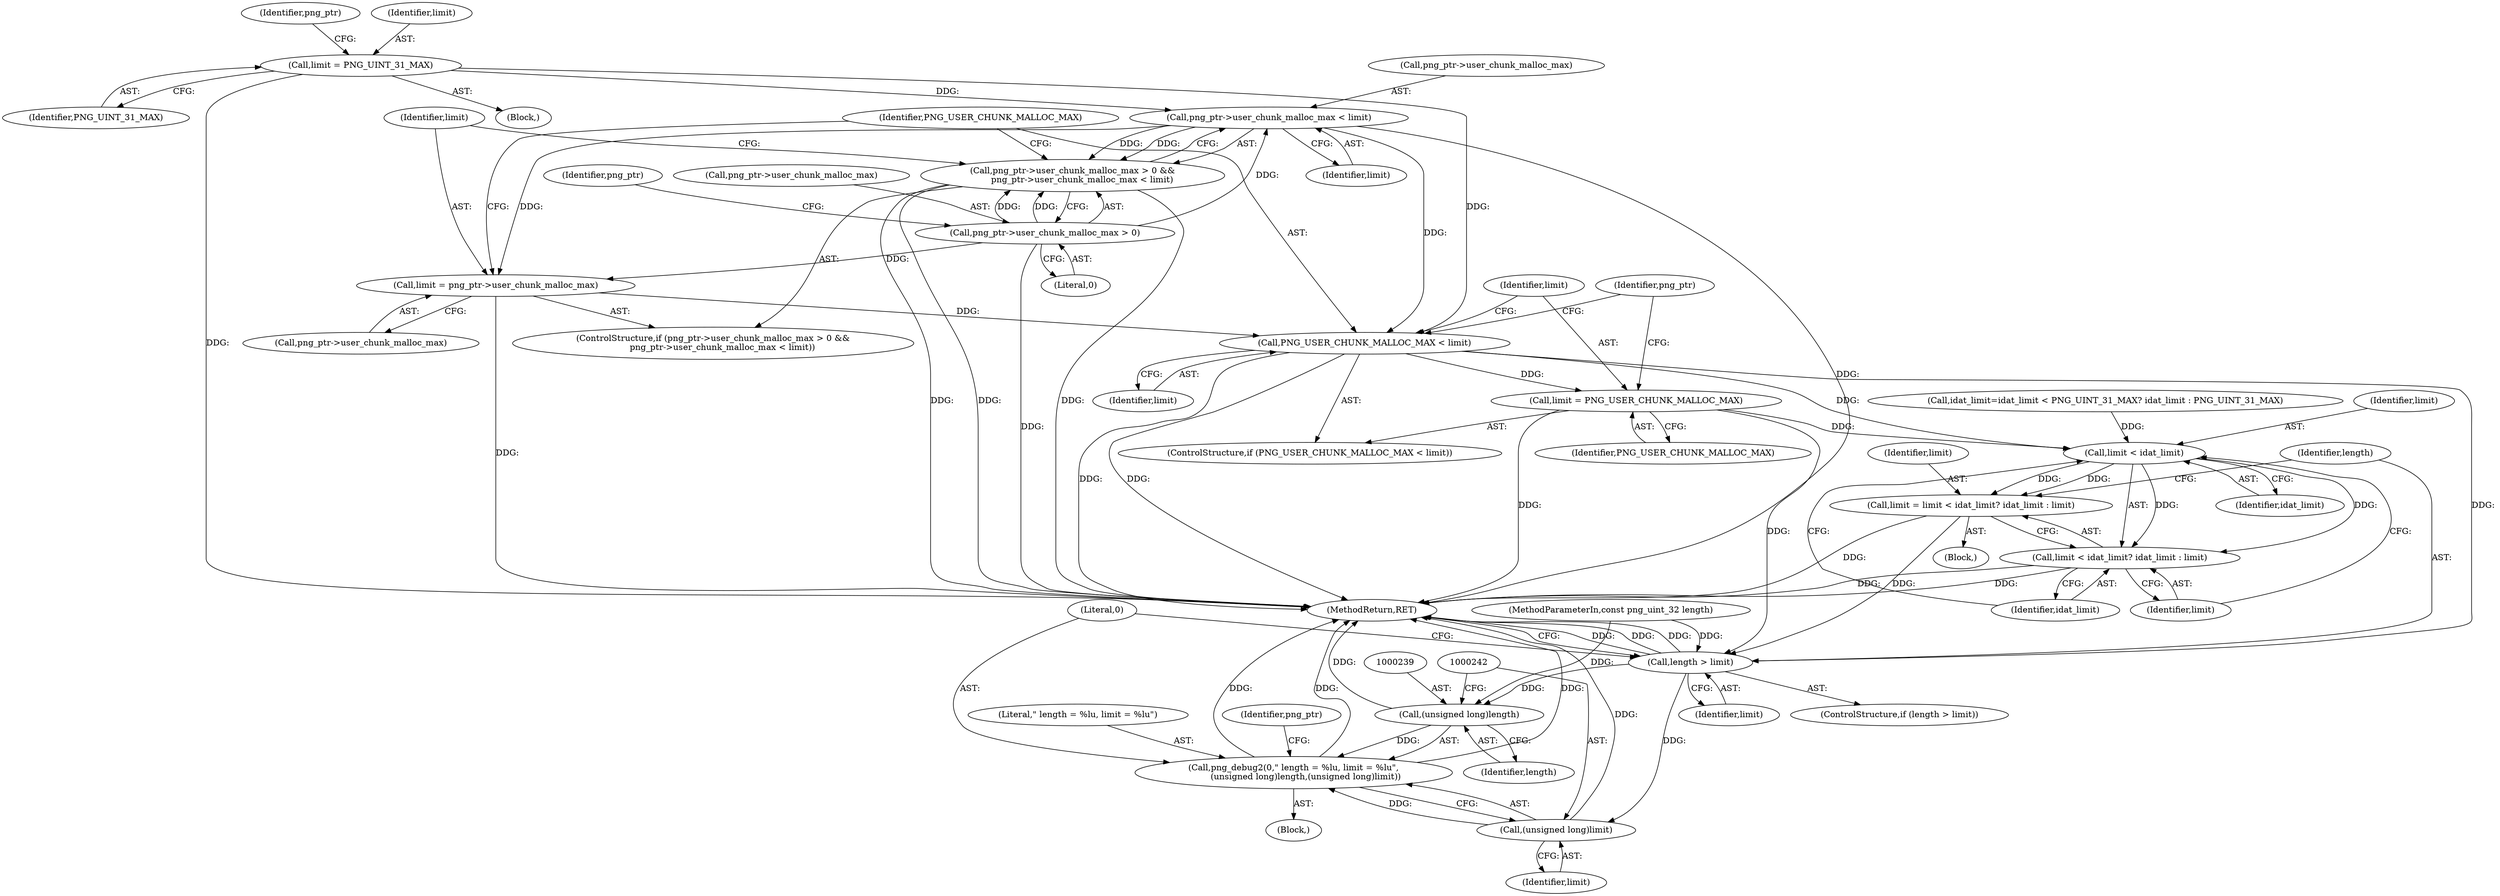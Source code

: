 digraph "0_libpng_8a05766cb74af05c04c53e6c9d60c13fc4d59bf2@API" {
"1000116" [label="(Call,png_ptr->user_chunk_malloc_max < limit)"];
"1000111" [label="(Call,png_ptr->user_chunk_malloc_max > 0)"];
"1000106" [label="(Call,limit = PNG_UINT_31_MAX)"];
"1000110" [label="(Call,png_ptr->user_chunk_malloc_max > 0 &&\n       png_ptr->user_chunk_malloc_max < limit)"];
"1000121" [label="(Call,limit = png_ptr->user_chunk_malloc_max)"];
"1000127" [label="(Call,PNG_USER_CHUNK_MALLOC_MAX < limit)"];
"1000130" [label="(Call,limit = PNG_USER_CHUNK_MALLOC_MAX)"];
"1000225" [label="(Call,limit < idat_limit)"];
"1000222" [label="(Call,limit = limit < idat_limit? idat_limit : limit)"];
"1000231" [label="(Call,length > limit)"];
"1000238" [label="(Call,(unsigned long)length)"];
"1000235" [label="(Call,png_debug2(0,\" length = %lu, limit = %lu\",\n         (unsigned long)length,(unsigned long)limit))"];
"1000241" [label="(Call,(unsigned long)limit)"];
"1000224" [label="(Call,limit < idat_limit? idat_limit : limit)"];
"1000108" [label="(Identifier,PNG_UINT_31_MAX)"];
"1000116" [label="(Call,png_ptr->user_chunk_malloc_max < limit)"];
"1000226" [label="(Identifier,limit)"];
"1000130" [label="(Call,limit = PNG_USER_CHUNK_MALLOC_MAX)"];
"1000109" [label="(ControlStructure,if (png_ptr->user_chunk_malloc_max > 0 &&\n       png_ptr->user_chunk_malloc_max < limit))"];
"1000111" [label="(Call,png_ptr->user_chunk_malloc_max > 0)"];
"1000247" [label="(MethodReturn,RET)"];
"1000117" [label="(Call,png_ptr->user_chunk_malloc_max)"];
"1000106" [label="(Call,limit = PNG_UINT_31_MAX)"];
"1000235" [label="(Call,png_debug2(0,\" length = %lu, limit = %lu\",\n         (unsigned long)length,(unsigned long)limit))"];
"1000243" [label="(Identifier,limit)"];
"1000223" [label="(Identifier,limit)"];
"1000232" [label="(Identifier,length)"];
"1000237" [label="(Literal,\" length = %lu, limit = %lu\")"];
"1000136" [label="(Identifier,png_ptr)"];
"1000120" [label="(Identifier,limit)"];
"1000110" [label="(Call,png_ptr->user_chunk_malloc_max > 0 &&\n       png_ptr->user_chunk_malloc_max < limit)"];
"1000115" [label="(Literal,0)"];
"1000225" [label="(Call,limit < idat_limit)"];
"1000127" [label="(Call,PNG_USER_CHUNK_MALLOC_MAX < limit)"];
"1000240" [label="(Identifier,length)"];
"1000236" [label="(Literal,0)"];
"1000118" [label="(Identifier,png_ptr)"];
"1000113" [label="(Identifier,png_ptr)"];
"1000230" [label="(ControlStructure,if (length > limit))"];
"1000123" [label="(Call,png_ptr->user_chunk_malloc_max)"];
"1000129" [label="(Identifier,limit)"];
"1000131" [label="(Identifier,limit)"];
"1000112" [label="(Call,png_ptr->user_chunk_malloc_max)"];
"1000227" [label="(Identifier,idat_limit)"];
"1000241" [label="(Call,(unsigned long)limit)"];
"1000128" [label="(Identifier,PNG_USER_CHUNK_MALLOC_MAX)"];
"1000238" [label="(Call,(unsigned long)length)"];
"1000224" [label="(Call,limit < idat_limit? idat_limit : limit)"];
"1000231" [label="(Call,length > limit)"];
"1000222" [label="(Call,limit = limit < idat_limit? idat_limit : limit)"];
"1000228" [label="(Identifier,idat_limit)"];
"1000107" [label="(Identifier,limit)"];
"1000214" [label="(Call,idat_limit=idat_limit < PNG_UINT_31_MAX? idat_limit : PNG_UINT_31_MAX)"];
"1000245" [label="(Identifier,png_ptr)"];
"1000233" [label="(Identifier,limit)"];
"1000234" [label="(Block,)"];
"1000139" [label="(Block,)"];
"1000122" [label="(Identifier,limit)"];
"1000103" [label="(MethodParameterIn,const png_uint_32 length)"];
"1000126" [label="(ControlStructure,if (PNG_USER_CHUNK_MALLOC_MAX < limit))"];
"1000104" [label="(Block,)"];
"1000132" [label="(Identifier,PNG_USER_CHUNK_MALLOC_MAX)"];
"1000229" [label="(Identifier,limit)"];
"1000121" [label="(Call,limit = png_ptr->user_chunk_malloc_max)"];
"1000116" -> "1000110"  [label="AST: "];
"1000116" -> "1000120"  [label="CFG: "];
"1000117" -> "1000116"  [label="AST: "];
"1000120" -> "1000116"  [label="AST: "];
"1000110" -> "1000116"  [label="CFG: "];
"1000116" -> "1000247"  [label="DDG: "];
"1000116" -> "1000110"  [label="DDG: "];
"1000116" -> "1000110"  [label="DDG: "];
"1000111" -> "1000116"  [label="DDG: "];
"1000106" -> "1000116"  [label="DDG: "];
"1000116" -> "1000121"  [label="DDG: "];
"1000116" -> "1000127"  [label="DDG: "];
"1000111" -> "1000110"  [label="AST: "];
"1000111" -> "1000115"  [label="CFG: "];
"1000112" -> "1000111"  [label="AST: "];
"1000115" -> "1000111"  [label="AST: "];
"1000118" -> "1000111"  [label="CFG: "];
"1000110" -> "1000111"  [label="CFG: "];
"1000111" -> "1000247"  [label="DDG: "];
"1000111" -> "1000110"  [label="DDG: "];
"1000111" -> "1000110"  [label="DDG: "];
"1000111" -> "1000121"  [label="DDG: "];
"1000106" -> "1000104"  [label="AST: "];
"1000106" -> "1000108"  [label="CFG: "];
"1000107" -> "1000106"  [label="AST: "];
"1000108" -> "1000106"  [label="AST: "];
"1000113" -> "1000106"  [label="CFG: "];
"1000106" -> "1000247"  [label="DDG: "];
"1000106" -> "1000127"  [label="DDG: "];
"1000110" -> "1000109"  [label="AST: "];
"1000122" -> "1000110"  [label="CFG: "];
"1000128" -> "1000110"  [label="CFG: "];
"1000110" -> "1000247"  [label="DDG: "];
"1000110" -> "1000247"  [label="DDG: "];
"1000110" -> "1000247"  [label="DDG: "];
"1000121" -> "1000109"  [label="AST: "];
"1000121" -> "1000123"  [label="CFG: "];
"1000122" -> "1000121"  [label="AST: "];
"1000123" -> "1000121"  [label="AST: "];
"1000128" -> "1000121"  [label="CFG: "];
"1000121" -> "1000247"  [label="DDG: "];
"1000121" -> "1000127"  [label="DDG: "];
"1000127" -> "1000126"  [label="AST: "];
"1000127" -> "1000129"  [label="CFG: "];
"1000128" -> "1000127"  [label="AST: "];
"1000129" -> "1000127"  [label="AST: "];
"1000131" -> "1000127"  [label="CFG: "];
"1000136" -> "1000127"  [label="CFG: "];
"1000127" -> "1000247"  [label="DDG: "];
"1000127" -> "1000247"  [label="DDG: "];
"1000127" -> "1000130"  [label="DDG: "];
"1000127" -> "1000225"  [label="DDG: "];
"1000127" -> "1000231"  [label="DDG: "];
"1000130" -> "1000126"  [label="AST: "];
"1000130" -> "1000132"  [label="CFG: "];
"1000131" -> "1000130"  [label="AST: "];
"1000132" -> "1000130"  [label="AST: "];
"1000136" -> "1000130"  [label="CFG: "];
"1000130" -> "1000247"  [label="DDG: "];
"1000130" -> "1000225"  [label="DDG: "];
"1000130" -> "1000231"  [label="DDG: "];
"1000225" -> "1000224"  [label="AST: "];
"1000225" -> "1000227"  [label="CFG: "];
"1000226" -> "1000225"  [label="AST: "];
"1000227" -> "1000225"  [label="AST: "];
"1000228" -> "1000225"  [label="CFG: "];
"1000229" -> "1000225"  [label="CFG: "];
"1000225" -> "1000222"  [label="DDG: "];
"1000225" -> "1000222"  [label="DDG: "];
"1000214" -> "1000225"  [label="DDG: "];
"1000225" -> "1000224"  [label="DDG: "];
"1000225" -> "1000224"  [label="DDG: "];
"1000222" -> "1000139"  [label="AST: "];
"1000222" -> "1000224"  [label="CFG: "];
"1000223" -> "1000222"  [label="AST: "];
"1000224" -> "1000222"  [label="AST: "];
"1000232" -> "1000222"  [label="CFG: "];
"1000222" -> "1000247"  [label="DDG: "];
"1000222" -> "1000231"  [label="DDG: "];
"1000231" -> "1000230"  [label="AST: "];
"1000231" -> "1000233"  [label="CFG: "];
"1000232" -> "1000231"  [label="AST: "];
"1000233" -> "1000231"  [label="AST: "];
"1000236" -> "1000231"  [label="CFG: "];
"1000247" -> "1000231"  [label="CFG: "];
"1000231" -> "1000247"  [label="DDG: "];
"1000231" -> "1000247"  [label="DDG: "];
"1000231" -> "1000247"  [label="DDG: "];
"1000103" -> "1000231"  [label="DDG: "];
"1000231" -> "1000238"  [label="DDG: "];
"1000231" -> "1000241"  [label="DDG: "];
"1000238" -> "1000235"  [label="AST: "];
"1000238" -> "1000240"  [label="CFG: "];
"1000239" -> "1000238"  [label="AST: "];
"1000240" -> "1000238"  [label="AST: "];
"1000242" -> "1000238"  [label="CFG: "];
"1000238" -> "1000247"  [label="DDG: "];
"1000238" -> "1000235"  [label="DDG: "];
"1000103" -> "1000238"  [label="DDG: "];
"1000235" -> "1000234"  [label="AST: "];
"1000235" -> "1000241"  [label="CFG: "];
"1000236" -> "1000235"  [label="AST: "];
"1000237" -> "1000235"  [label="AST: "];
"1000241" -> "1000235"  [label="AST: "];
"1000245" -> "1000235"  [label="CFG: "];
"1000235" -> "1000247"  [label="DDG: "];
"1000235" -> "1000247"  [label="DDG: "];
"1000235" -> "1000247"  [label="DDG: "];
"1000241" -> "1000235"  [label="DDG: "];
"1000241" -> "1000243"  [label="CFG: "];
"1000242" -> "1000241"  [label="AST: "];
"1000243" -> "1000241"  [label="AST: "];
"1000241" -> "1000247"  [label="DDG: "];
"1000224" -> "1000228"  [label="CFG: "];
"1000224" -> "1000229"  [label="CFG: "];
"1000228" -> "1000224"  [label="AST: "];
"1000229" -> "1000224"  [label="AST: "];
"1000224" -> "1000247"  [label="DDG: "];
"1000224" -> "1000247"  [label="DDG: "];
}
